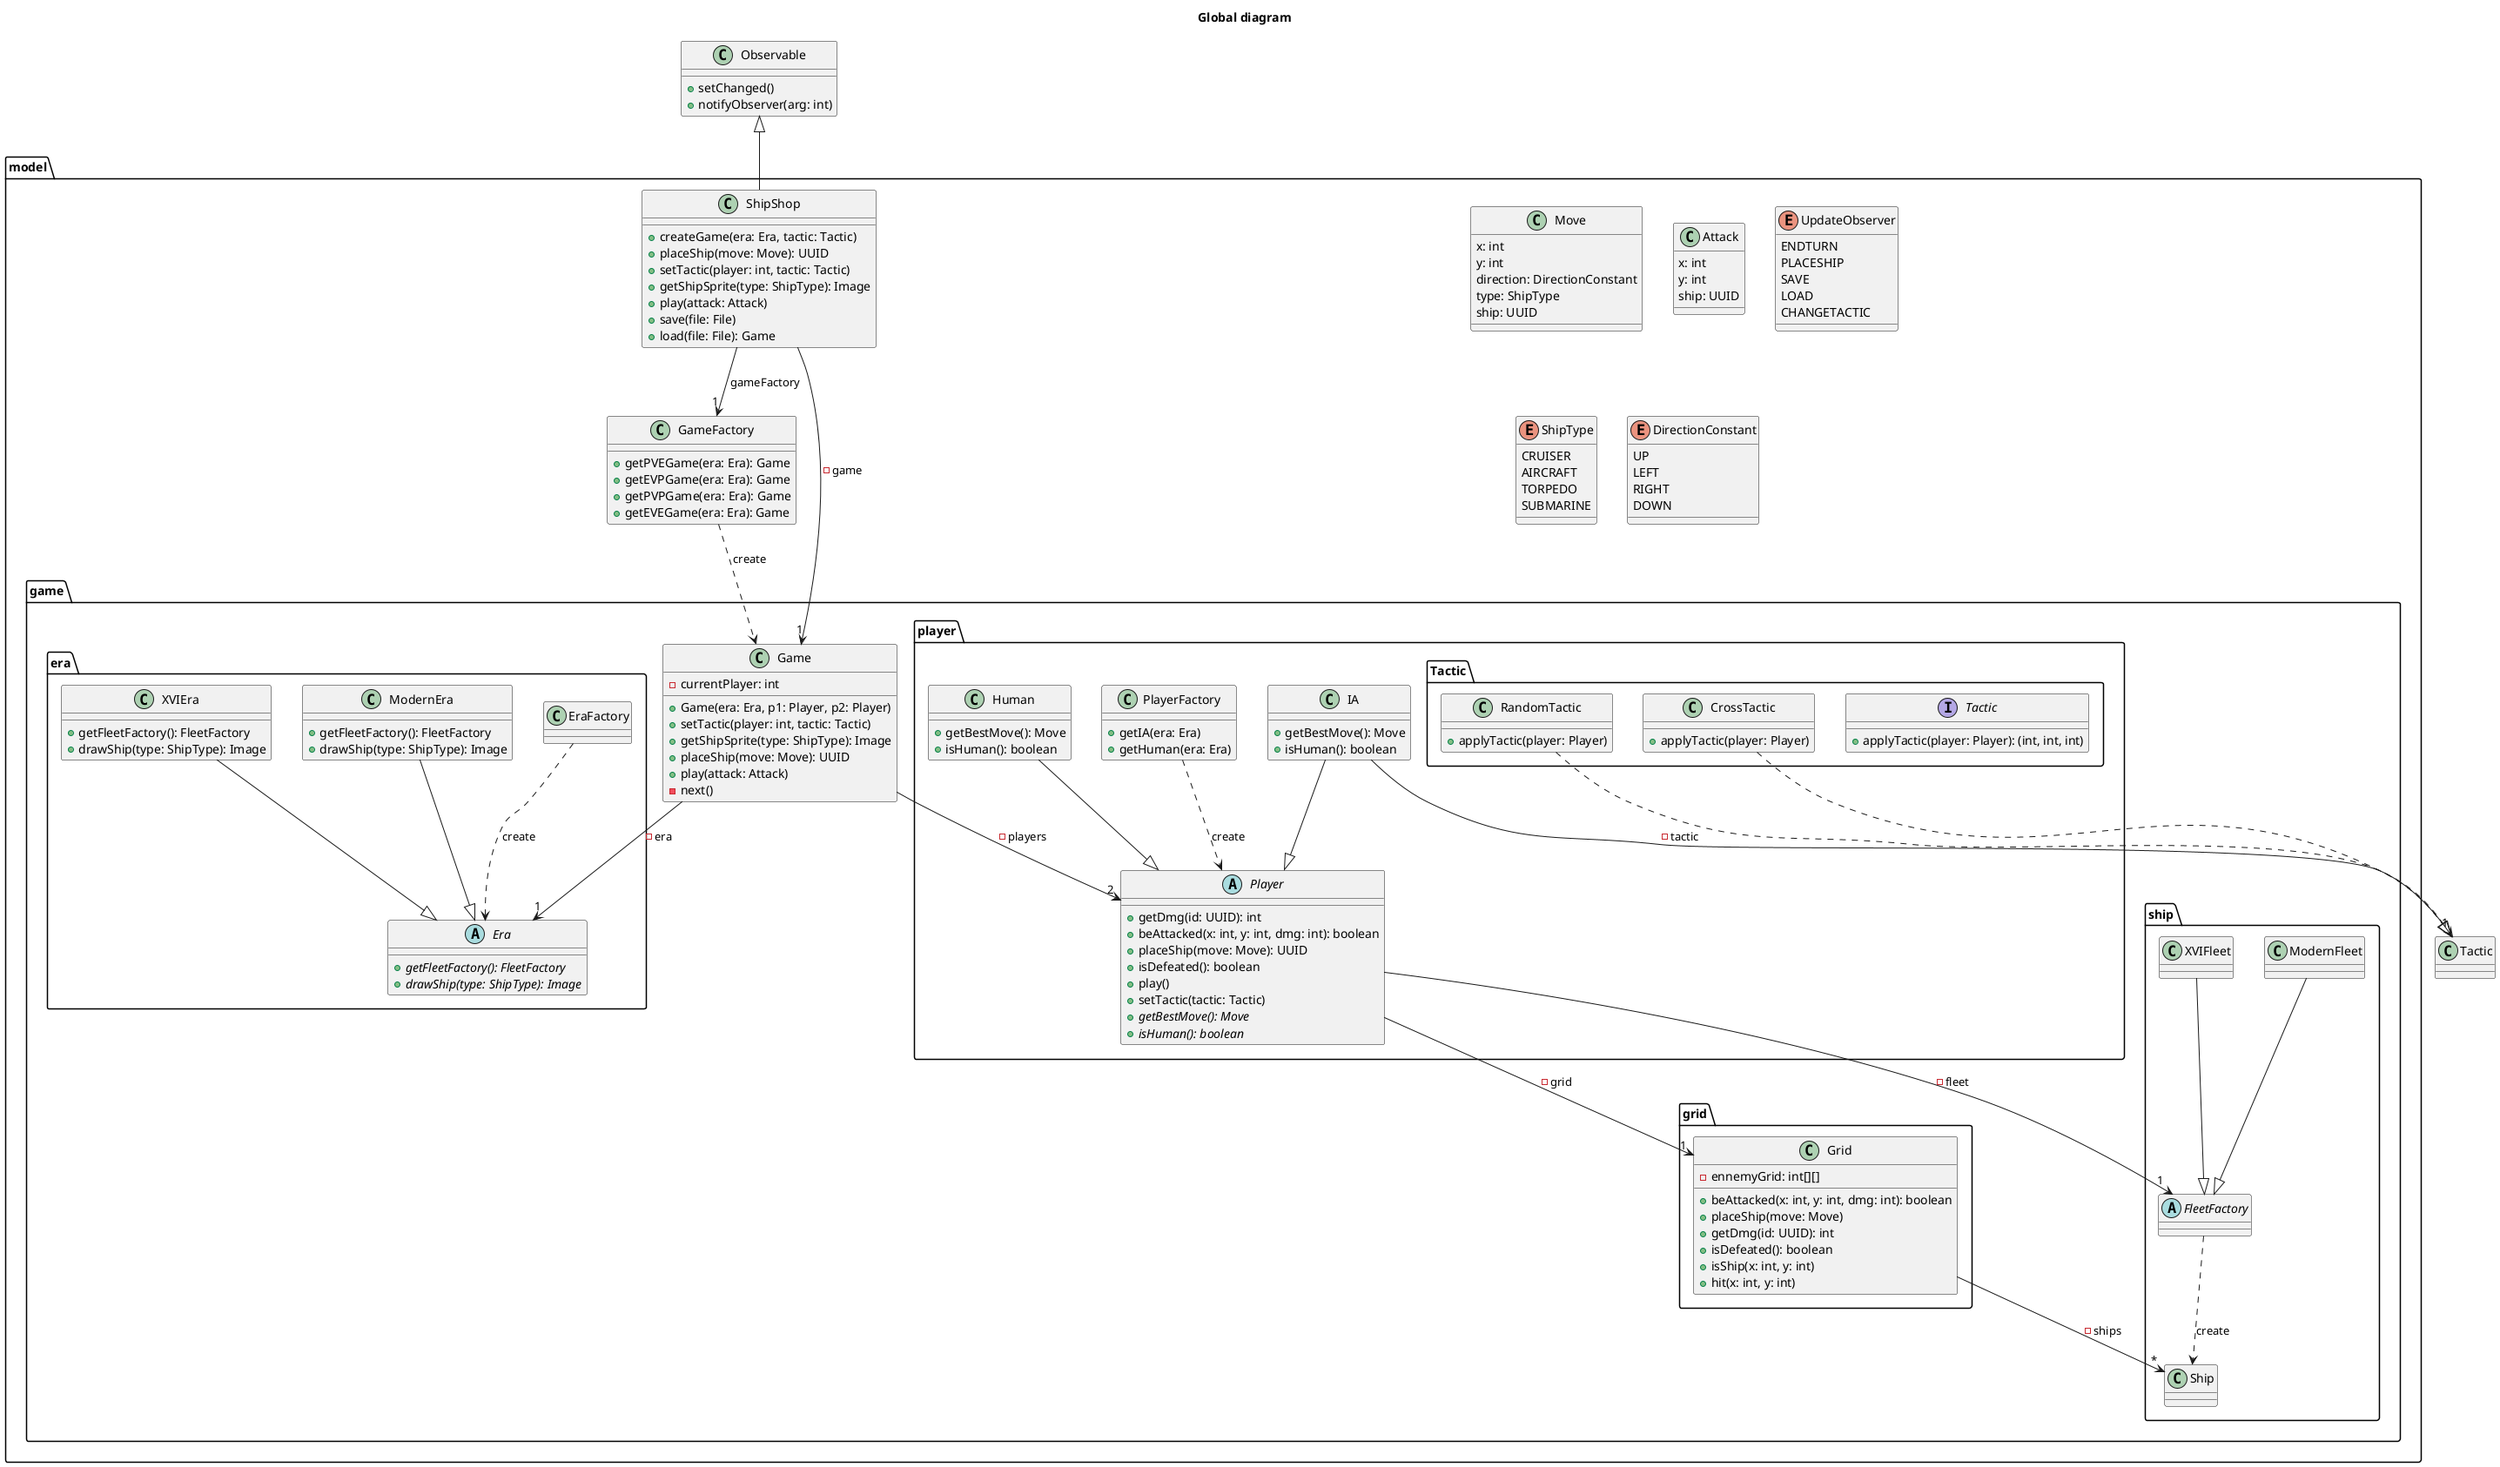 @startuml

title Global diagram

class Observable{
    + setChanged()
    + notifyObserver(arg: int)
}

package model{

    class Move{
        x: int
        y: int
        direction: DirectionConstant
        type: ShipType
        ship: UUID
    }

    class Attack{
        x: int
        y: int
        ship: UUID
    }

    class GameFactory{
        + getPVEGame(era: Era): Game
        + getEVPGame(era: Era): Game
        + getPVPGame(era: Era): Game
        + getEVEGame(era: Era): Game
    }

    enum UpdateObserver{
        ENDTURN
        PLACESHIP
        SAVE
        LOAD
        CHANGETACTIC
    }

    enum ShipType{
        CRUISER
        AIRCRAFT
        TORPEDO
        SUBMARINE
    }

    enum DirectionConstant{
        UP
        LEFT
        RIGHT
        DOWN
    }

    class ShipShop{
        + createGame(era: Era, tactic: Tactic)
        + placeShip(move: Move): UUID
        + setTactic(player: int, tactic: Tactic)
        + getShipSprite(type: ShipType): Image
        + play(attack: Attack)
        + save(file: File)
        + load(file: File): Game
    }

    package game{

        package era{

            class EraFactory{

            }

            abstract Era{
                + {abstract} getFleetFactory(): FleetFactory
                + {abstract} drawShip(type: ShipType): Image
            }

            class ModernEra{
                + getFleetFactory(): FleetFactory
                + drawShip(type: ShipType): Image
            }

            class XVIEra{
                + getFleetFactory(): FleetFactory
                + drawShip(type: ShipType): Image
            }

        }

        class Game{
            - currentPlayer: int
            + Game(era: Era, p1: Player, p2: Player)
            + setTactic(player: int, tactic: Tactic)
            + getShipSprite(type: ShipType): Image
            + placeShip(move: Move): UUID
            + play(attack: Attack)
            - next()
        }

        package grid{

            class Grid{
                - ennemyGrid: int[][]
                + beAttacked(x: int, y: int, dmg: int): boolean
                + placeShip(move: Move)
                + getDmg(id: UUID): int
                + isDefeated(): boolean
                + isShip(x: int, y: int)
                + hit(x: int, y: int)
            }

        }

        package ship{

            class Ship{

            }

            abstract FleetFactory{

            }

            class ModernFleet{

            }

            class XVIFleet{

            }

        }




        package player{

            class PlayerFactory{
                + getIA(era: Era)
                + getHuman(era: Era)
            }

            abstract Player{
                + getDmg(id: UUID): int
                + beAttacked(x: int, y: int, dmg: int): boolean
                + placeShip(move: Move): UUID
                + isDefeated(): boolean
                + play()
                + setTactic(tactic: Tactic)
                + {abstract} getBestMove(): Move
                + {abstract} isHuman(): boolean
            }

            class Human{
                + getBestMove(): Move
                + isHuman(): boolean
            }

            class IA{
                + getBestMove(): Move
                + isHuman(): boolean
            }

            package Tactic{

                interface Tactic{
                    + applyTactic(player: Player): (int, int, int)
                }

                class RandomTactic{
                    + applyTactic(player: Player)
                }

                class CrossTactic{
                    + applyTactic(player: Player)
                }

            }

        }

    }

}


ShipShop --> "1" GameFactory: gameFactory
ShipShop --> "1" Game: - game
ShipShop -up-|> Observable

GameFactory ..> Game: create

Game --> "2" Player: - players

Grid --> "*" Ship: - ships

FleetFactory ..> Ship: "create"

PlayerFactory ..>  Player: "create"

Player --> "1" FleetFactory: - fleet
Player --> "1" Grid: - grid

ModernFleet --|> FleetFactory
XVIFleet --|> FleetFactory

Human --|> Player

IA --|> Player
IA --> "1" Tactic: - tactic

RandomTactic ..|> Tactic
CrossTactic ..|> Tactic

Game --> "1" Era: - era
EraFactory ..> Era: create

ModernEra --|> Era
XVIEra --|> Era

@enduml